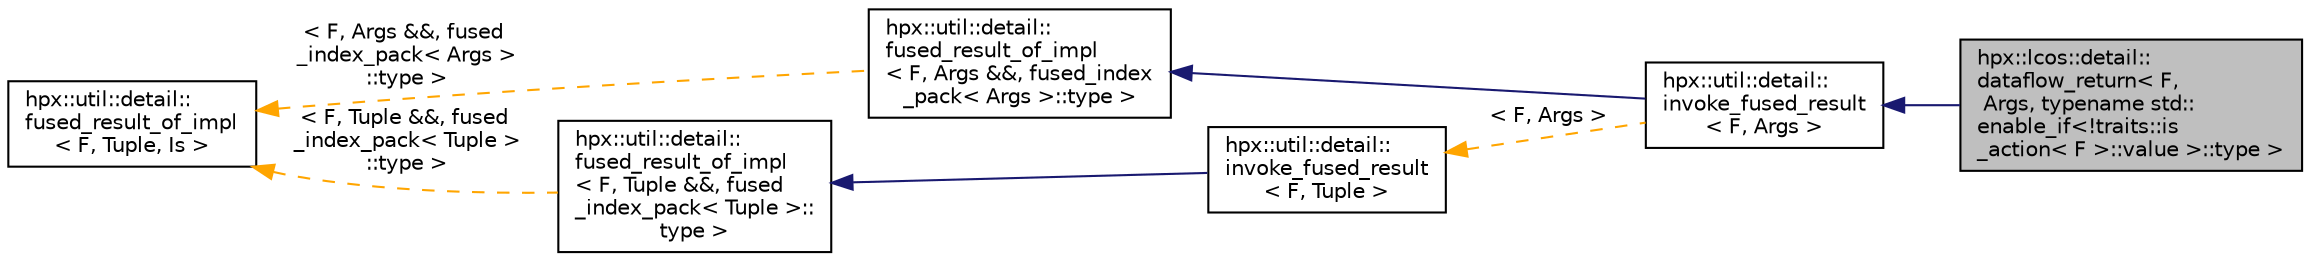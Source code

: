 digraph "hpx::lcos::detail::dataflow_return&lt; F, Args, typename std::enable_if&lt;!traits::is_action&lt; F &gt;::value &gt;::type &gt;"
{
  edge [fontname="Helvetica",fontsize="10",labelfontname="Helvetica",labelfontsize="10"];
  node [fontname="Helvetica",fontsize="10",shape=record];
  rankdir="LR";
  Node6 [label="hpx::lcos::detail::\ldataflow_return\< F,\l Args, typename std::\lenable_if\<!traits::is\l_action\< F \>::value \>::type \>",height=0.2,width=0.4,color="black", fillcolor="grey75", style="filled", fontcolor="black"];
  Node7 -> Node6 [dir="back",color="midnightblue",fontsize="10",style="solid",fontname="Helvetica"];
  Node7 [label="hpx::util::detail::\linvoke_fused_result\l\< F, Args \>",height=0.2,width=0.4,color="black", fillcolor="white", style="filled",URL="$de/d81/structhpx_1_1util_1_1detail_1_1invoke__fused__result.html"];
  Node8 -> Node7 [dir="back",color="midnightblue",fontsize="10",style="solid",fontname="Helvetica"];
  Node8 [label="hpx::util::detail::\lfused_result_of_impl\l\< F, Args &&, fused_index\l_pack\< Args \>::type \>",height=0.2,width=0.4,color="black", fillcolor="white", style="filled",URL="$d9/d10/structhpx_1_1util_1_1detail_1_1fused__result__of__impl.html"];
  Node9 -> Node8 [dir="back",color="orange",fontsize="10",style="dashed",label=" \< F, Args &&, fused\l_index_pack\< Args \>\l::type \>" ,fontname="Helvetica"];
  Node9 [label="hpx::util::detail::\lfused_result_of_impl\l\< F, Tuple, Is \>",height=0.2,width=0.4,color="black", fillcolor="white", style="filled",URL="$d9/d10/structhpx_1_1util_1_1detail_1_1fused__result__of__impl.html"];
  Node10 -> Node7 [dir="back",color="orange",fontsize="10",style="dashed",label=" \< F, Args \>" ,fontname="Helvetica"];
  Node10 [label="hpx::util::detail::\linvoke_fused_result\l\< F, Tuple \>",height=0.2,width=0.4,color="black", fillcolor="white", style="filled",URL="$de/d81/structhpx_1_1util_1_1detail_1_1invoke__fused__result.html"];
  Node11 -> Node10 [dir="back",color="midnightblue",fontsize="10",style="solid",fontname="Helvetica"];
  Node11 [label="hpx::util::detail::\lfused_result_of_impl\l\< F, Tuple &&, fused\l_index_pack\< Tuple \>::\ltype \>",height=0.2,width=0.4,color="black", fillcolor="white", style="filled",URL="$d9/d10/structhpx_1_1util_1_1detail_1_1fused__result__of__impl.html"];
  Node9 -> Node11 [dir="back",color="orange",fontsize="10",style="dashed",label=" \< F, Tuple &&, fused\l_index_pack\< Tuple \>\l::type \>" ,fontname="Helvetica"];
}
